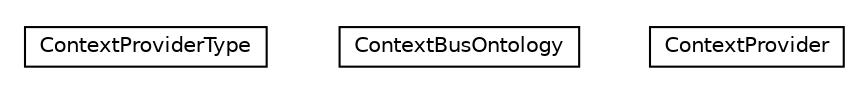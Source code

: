#!/usr/local/bin/dot
#
# Class diagram 
# Generated by UMLGraph version R5_6-24-gf6e263 (http://www.umlgraph.org/)
#

digraph G {
	edge [fontname="Helvetica",fontsize=10,labelfontname="Helvetica",labelfontsize=10];
	node [fontname="Helvetica",fontsize=10,shape=plaintext];
	nodesep=0.25;
	ranksep=0.5;
	// org.universAAL.middleware.context.owl.ContextProviderType
	c40623 [label=<<table title="org.universAAL.middleware.context.owl.ContextProviderType" border="0" cellborder="1" cellspacing="0" cellpadding="2" port="p" href="./ContextProviderType.html">
		<tr><td><table border="0" cellspacing="0" cellpadding="1">
<tr><td align="center" balign="center"> ContextProviderType </td></tr>
		</table></td></tr>
		</table>>, URL="./ContextProviderType.html", fontname="Helvetica", fontcolor="black", fontsize=10.0];
	// org.universAAL.middleware.context.owl.ContextBusOntology
	c40624 [label=<<table title="org.universAAL.middleware.context.owl.ContextBusOntology" border="0" cellborder="1" cellspacing="0" cellpadding="2" port="p" href="./ContextBusOntology.html">
		<tr><td><table border="0" cellspacing="0" cellpadding="1">
<tr><td align="center" balign="center"> ContextBusOntology </td></tr>
		</table></td></tr>
		</table>>, URL="./ContextBusOntology.html", fontname="Helvetica", fontcolor="black", fontsize=10.0];
	// org.universAAL.middleware.context.owl.ContextProvider
	c40625 [label=<<table title="org.universAAL.middleware.context.owl.ContextProvider" border="0" cellborder="1" cellspacing="0" cellpadding="2" port="p" href="./ContextProvider.html">
		<tr><td><table border="0" cellspacing="0" cellpadding="1">
<tr><td align="center" balign="center"> ContextProvider </td></tr>
		</table></td></tr>
		</table>>, URL="./ContextProvider.html", fontname="Helvetica", fontcolor="black", fontsize=10.0];
}

